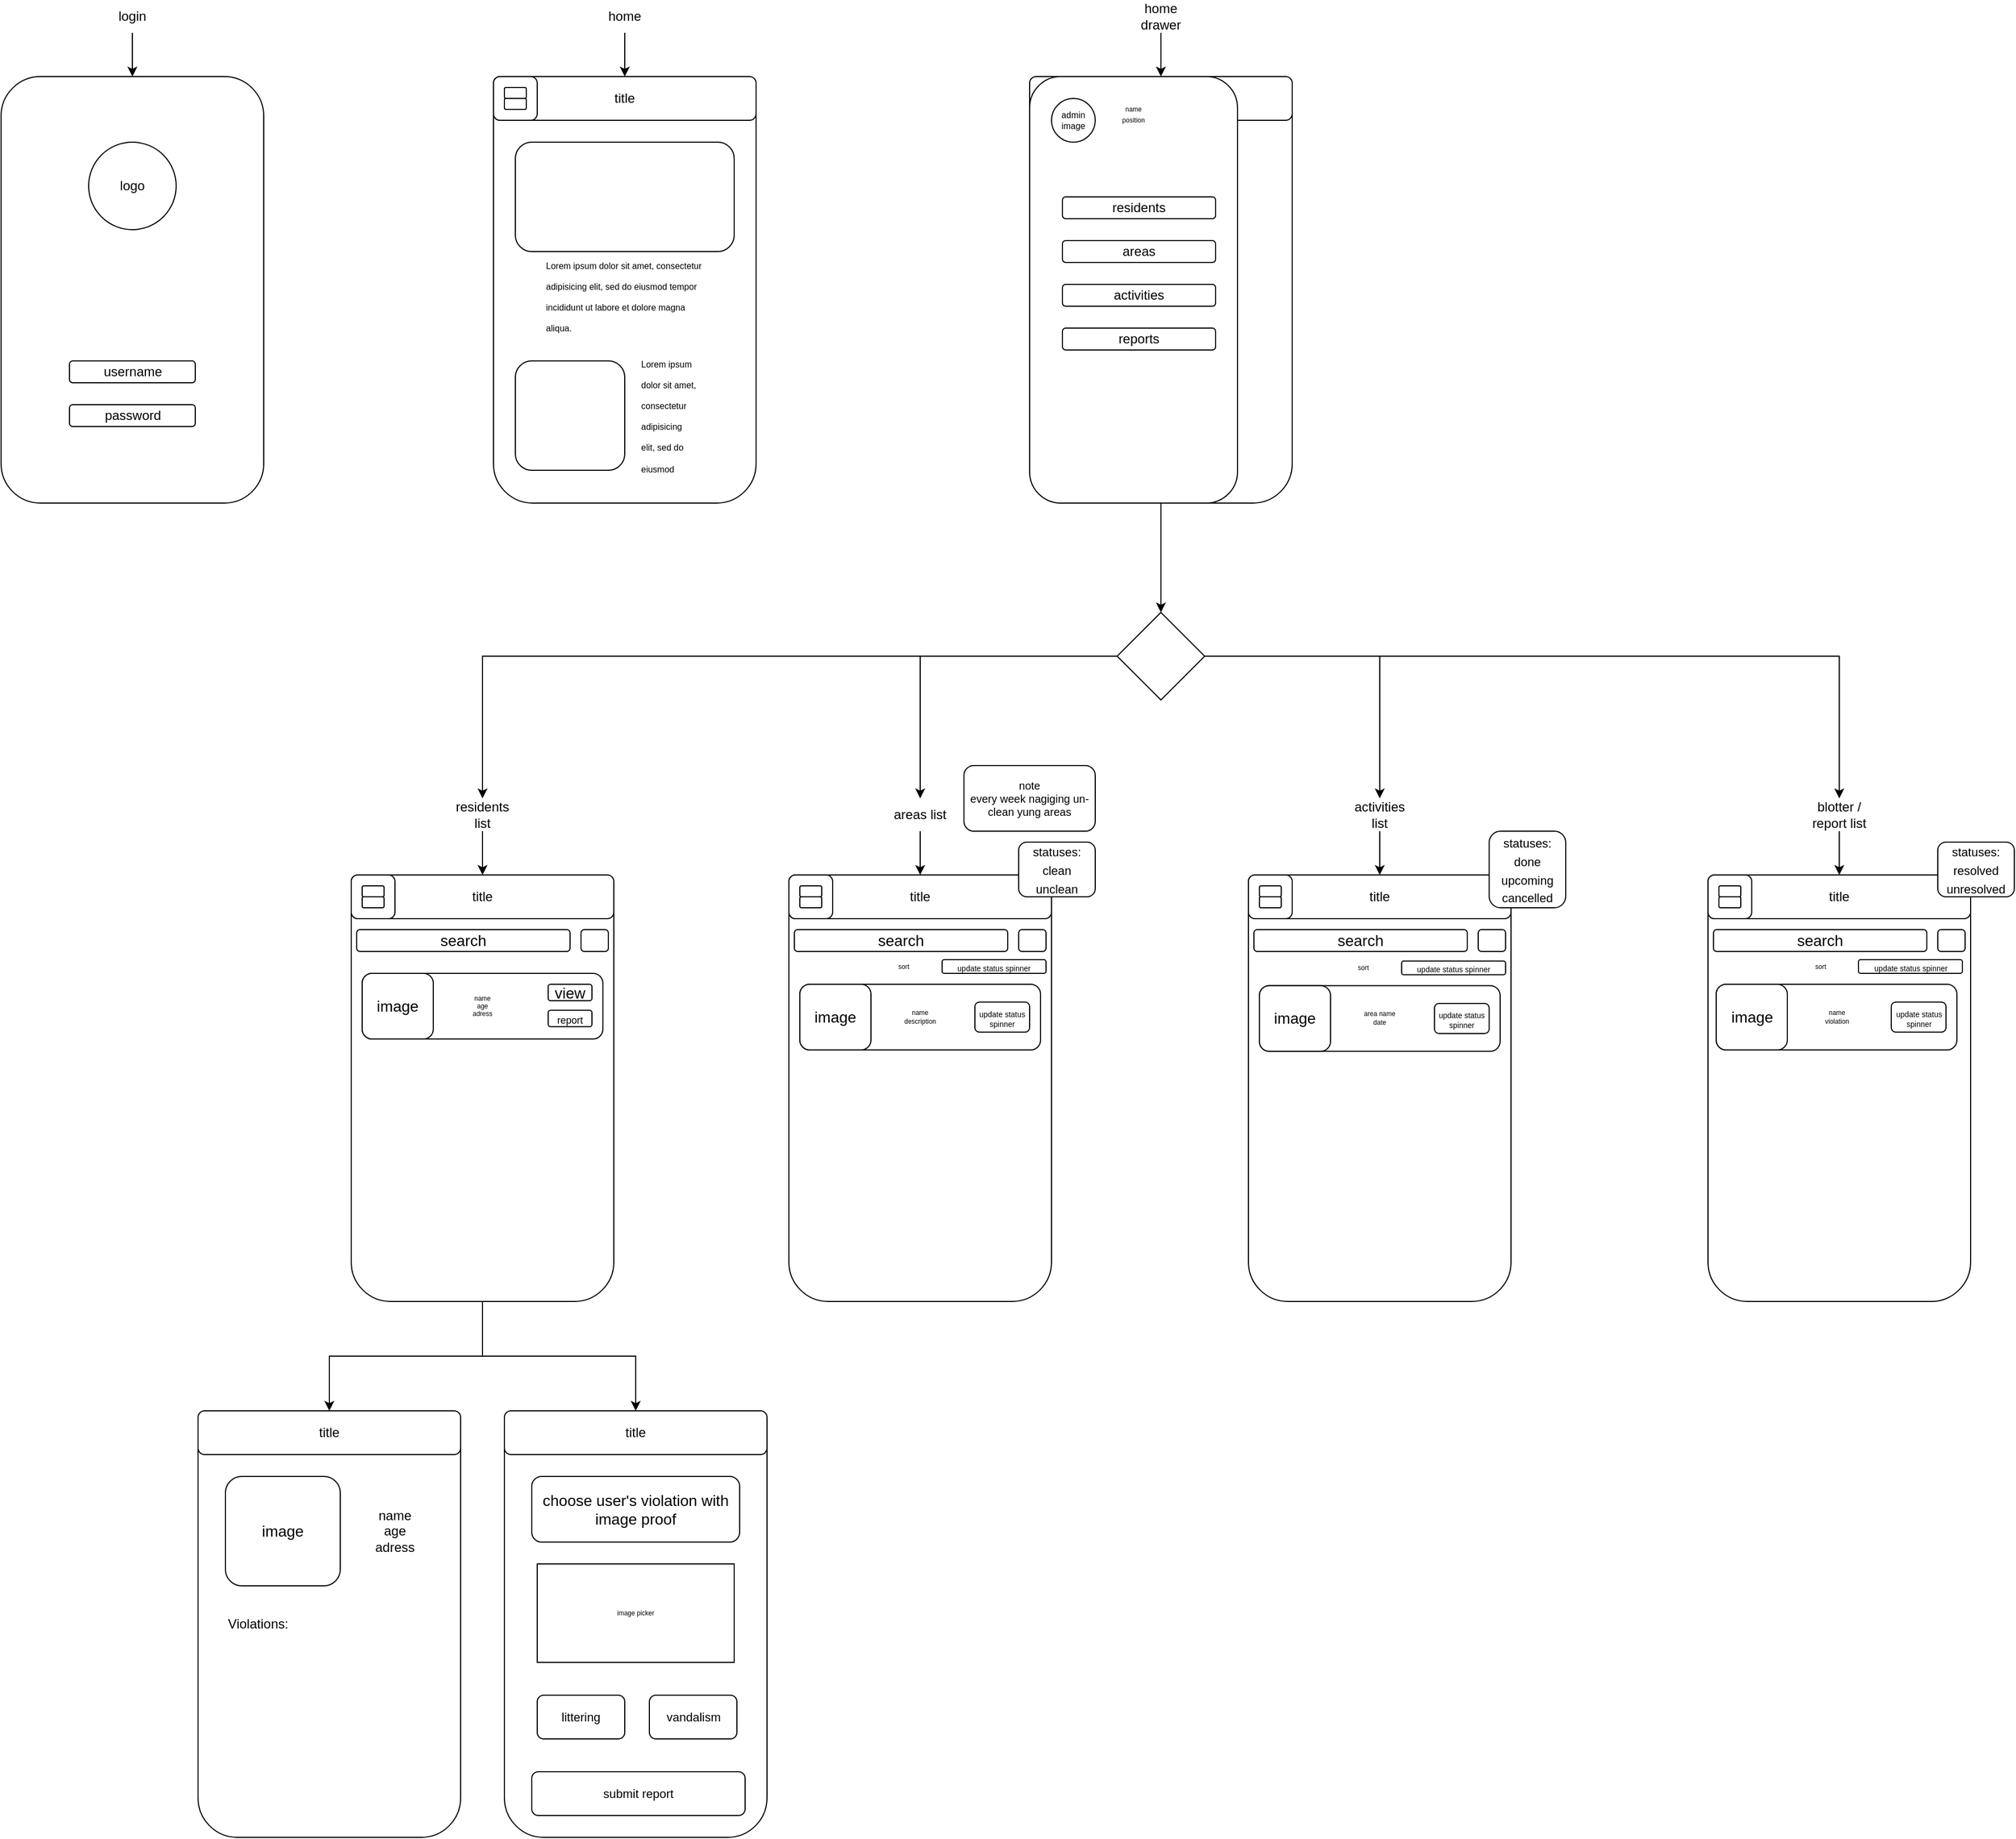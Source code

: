 <mxfile version="20.7.4" type="github">
  <diagram id="DdFkb1q0ximn8g-mRU3F" name="Page-1">
    <mxGraphModel dx="2631" dy="953" grid="1" gridSize="10" guides="1" tooltips="1" connect="1" arrows="1" fold="1" page="1" pageScale="1" pageWidth="850" pageHeight="1100" math="0" shadow="0">
      <root>
        <mxCell id="0" />
        <mxCell id="1" parent="0" />
        <mxCell id="ko2sCoa1ENeEitmVXedh-2" value="" style="rounded=1;whiteSpace=wrap;html=1;" parent="1" vertex="1">
          <mxGeometry x="-680" y="170" width="240" height="390" as="geometry" />
        </mxCell>
        <mxCell id="ko2sCoa1ENeEitmVXedh-5" style="edgeStyle=orthogonalEdgeStyle;rounded=0;orthogonalLoop=1;jettySize=auto;html=1;" parent="1" source="ko2sCoa1ENeEitmVXedh-3" target="ko2sCoa1ENeEitmVXedh-2" edge="1">
          <mxGeometry relative="1" as="geometry" />
        </mxCell>
        <mxCell id="ko2sCoa1ENeEitmVXedh-3" value="login" style="text;html=1;strokeColor=none;fillColor=none;align=center;verticalAlign=middle;whiteSpace=wrap;rounded=0;" parent="1" vertex="1">
          <mxGeometry x="-590" y="100" width="60" height="30" as="geometry" />
        </mxCell>
        <mxCell id="ko2sCoa1ENeEitmVXedh-6" value="" style="rounded=1;whiteSpace=wrap;html=1;" parent="1" vertex="1">
          <mxGeometry x="-230" y="170" width="240" height="390" as="geometry" />
        </mxCell>
        <mxCell id="ko2sCoa1ENeEitmVXedh-7" style="edgeStyle=orthogonalEdgeStyle;rounded=0;orthogonalLoop=1;jettySize=auto;html=1;" parent="1" source="ko2sCoa1ENeEitmVXedh-8" target="ko2sCoa1ENeEitmVXedh-6" edge="1">
          <mxGeometry relative="1" as="geometry" />
        </mxCell>
        <mxCell id="ko2sCoa1ENeEitmVXedh-8" value="home" style="text;html=1;strokeColor=none;fillColor=none;align=center;verticalAlign=middle;whiteSpace=wrap;rounded=0;" parent="1" vertex="1">
          <mxGeometry x="-140" y="100" width="60" height="30" as="geometry" />
        </mxCell>
        <mxCell id="ko2sCoa1ENeEitmVXedh-37" style="edgeStyle=orthogonalEdgeStyle;rounded=0;orthogonalLoop=1;jettySize=auto;html=1;entryX=0.5;entryY=0;entryDx=0;entryDy=0;" parent="1" source="ko2sCoa1ENeEitmVXedh-9" target="ko2sCoa1ENeEitmVXedh-36" edge="1">
          <mxGeometry relative="1" as="geometry" />
        </mxCell>
        <mxCell id="ko2sCoa1ENeEitmVXedh-9" value="" style="rounded=1;whiteSpace=wrap;html=1;" parent="1" vertex="1">
          <mxGeometry x="260" y="170" width="240" height="390" as="geometry" />
        </mxCell>
        <mxCell id="ko2sCoa1ENeEitmVXedh-10" style="edgeStyle=orthogonalEdgeStyle;rounded=0;orthogonalLoop=1;jettySize=auto;html=1;" parent="1" source="ko2sCoa1ENeEitmVXedh-11" target="ko2sCoa1ENeEitmVXedh-9" edge="1">
          <mxGeometry relative="1" as="geometry" />
        </mxCell>
        <mxCell id="ko2sCoa1ENeEitmVXedh-11" value="home drawer" style="text;html=1;strokeColor=none;fillColor=none;align=center;verticalAlign=middle;whiteSpace=wrap;rounded=0;" parent="1" vertex="1">
          <mxGeometry x="350" y="100" width="60" height="30" as="geometry" />
        </mxCell>
        <mxCell id="ko2sCoa1ENeEitmVXedh-180" style="edgeStyle=orthogonalEdgeStyle;rounded=0;orthogonalLoop=1;jettySize=auto;html=1;entryX=0.5;entryY=0;entryDx=0;entryDy=0;fontSize=6;" parent="1" source="ko2sCoa1ENeEitmVXedh-12" target="ko2sCoa1ENeEitmVXedh-172" edge="1">
          <mxGeometry relative="1" as="geometry" />
        </mxCell>
        <mxCell id="9g4_1V7m8lYhXfuaYNng-9" style="edgeStyle=orthogonalEdgeStyle;rounded=0;orthogonalLoop=1;jettySize=auto;html=1;entryX=0.5;entryY=0;entryDx=0;entryDy=0;" edge="1" parent="1" source="ko2sCoa1ENeEitmVXedh-12" target="9g4_1V7m8lYhXfuaYNng-3">
          <mxGeometry relative="1" as="geometry" />
        </mxCell>
        <mxCell id="ko2sCoa1ENeEitmVXedh-12" value="" style="rounded=1;whiteSpace=wrap;html=1;" parent="1" vertex="1">
          <mxGeometry x="-360" y="900" width="240" height="390" as="geometry" />
        </mxCell>
        <mxCell id="ko2sCoa1ENeEitmVXedh-13" style="edgeStyle=orthogonalEdgeStyle;rounded=0;orthogonalLoop=1;jettySize=auto;html=1;" parent="1" source="ko2sCoa1ENeEitmVXedh-14" target="ko2sCoa1ENeEitmVXedh-12" edge="1">
          <mxGeometry relative="1" as="geometry" />
        </mxCell>
        <mxCell id="ko2sCoa1ENeEitmVXedh-14" value="residents list" style="text;html=1;strokeColor=none;fillColor=none;align=center;verticalAlign=middle;whiteSpace=wrap;rounded=0;" parent="1" vertex="1">
          <mxGeometry x="-270" y="830" width="60" height="30" as="geometry" />
        </mxCell>
        <mxCell id="ko2sCoa1ENeEitmVXedh-16" style="edgeStyle=orthogonalEdgeStyle;rounded=0;orthogonalLoop=1;jettySize=auto;html=1;entryX=0.5;entryY=0;entryDx=0;entryDy=0;" parent="1" source="ko2sCoa1ENeEitmVXedh-17" target="ko2sCoa1ENeEitmVXedh-104" edge="1">
          <mxGeometry relative="1" as="geometry">
            <mxPoint x="170" y="880" as="targetPoint" />
          </mxGeometry>
        </mxCell>
        <mxCell id="ko2sCoa1ENeEitmVXedh-17" value="areas list" style="text;html=1;strokeColor=none;fillColor=none;align=center;verticalAlign=middle;whiteSpace=wrap;rounded=0;" parent="1" vertex="1">
          <mxGeometry x="130" y="830" width="60" height="30" as="geometry" />
        </mxCell>
        <mxCell id="ko2sCoa1ENeEitmVXedh-18" value="" style="rounded=1;whiteSpace=wrap;html=1;" parent="1" vertex="1">
          <mxGeometry x="460" y="900" width="240" height="390" as="geometry" />
        </mxCell>
        <mxCell id="ko2sCoa1ENeEitmVXedh-19" style="edgeStyle=orthogonalEdgeStyle;rounded=0;orthogonalLoop=1;jettySize=auto;html=1;" parent="1" source="ko2sCoa1ENeEitmVXedh-20" target="ko2sCoa1ENeEitmVXedh-18" edge="1">
          <mxGeometry relative="1" as="geometry" />
        </mxCell>
        <mxCell id="ko2sCoa1ENeEitmVXedh-20" value="activities list" style="text;html=1;strokeColor=none;fillColor=none;align=center;verticalAlign=middle;whiteSpace=wrap;rounded=0;" parent="1" vertex="1">
          <mxGeometry x="550" y="830" width="60" height="30" as="geometry" />
        </mxCell>
        <mxCell id="ko2sCoa1ENeEitmVXedh-32" value="" style="rounded=1;whiteSpace=wrap;html=1;" parent="1" vertex="1">
          <mxGeometry x="880" y="900" width="240" height="390" as="geometry" />
        </mxCell>
        <mxCell id="ko2sCoa1ENeEitmVXedh-33" style="edgeStyle=orthogonalEdgeStyle;rounded=0;orthogonalLoop=1;jettySize=auto;html=1;" parent="1" source="ko2sCoa1ENeEitmVXedh-34" target="ko2sCoa1ENeEitmVXedh-32" edge="1">
          <mxGeometry relative="1" as="geometry" />
        </mxCell>
        <mxCell id="ko2sCoa1ENeEitmVXedh-34" value="blotter / report list" style="text;html=1;strokeColor=none;fillColor=none;align=center;verticalAlign=middle;whiteSpace=wrap;rounded=0;" parent="1" vertex="1">
          <mxGeometry x="970" y="830" width="60" height="30" as="geometry" />
        </mxCell>
        <mxCell id="ko2sCoa1ENeEitmVXedh-38" style="edgeStyle=orthogonalEdgeStyle;rounded=0;orthogonalLoop=1;jettySize=auto;html=1;entryX=0.5;entryY=0;entryDx=0;entryDy=0;" parent="1" source="ko2sCoa1ENeEitmVXedh-36" target="ko2sCoa1ENeEitmVXedh-14" edge="1">
          <mxGeometry relative="1" as="geometry" />
        </mxCell>
        <mxCell id="ko2sCoa1ENeEitmVXedh-39" style="edgeStyle=orthogonalEdgeStyle;rounded=0;orthogonalLoop=1;jettySize=auto;html=1;entryX=0.5;entryY=0;entryDx=0;entryDy=0;" parent="1" source="ko2sCoa1ENeEitmVXedh-36" target="ko2sCoa1ENeEitmVXedh-34" edge="1">
          <mxGeometry relative="1" as="geometry" />
        </mxCell>
        <mxCell id="ko2sCoa1ENeEitmVXedh-40" style="edgeStyle=orthogonalEdgeStyle;rounded=0;orthogonalLoop=1;jettySize=auto;html=1;entryX=0.5;entryY=0;entryDx=0;entryDy=0;" parent="1" source="ko2sCoa1ENeEitmVXedh-36" target="ko2sCoa1ENeEitmVXedh-17" edge="1">
          <mxGeometry relative="1" as="geometry" />
        </mxCell>
        <mxCell id="ko2sCoa1ENeEitmVXedh-43" style="edgeStyle=orthogonalEdgeStyle;rounded=0;orthogonalLoop=1;jettySize=auto;html=1;entryX=0.5;entryY=0;entryDx=0;entryDy=0;" parent="1" source="ko2sCoa1ENeEitmVXedh-36" target="ko2sCoa1ENeEitmVXedh-20" edge="1">
          <mxGeometry relative="1" as="geometry" />
        </mxCell>
        <mxCell id="ko2sCoa1ENeEitmVXedh-36" value="" style="rhombus;whiteSpace=wrap;html=1;" parent="1" vertex="1">
          <mxGeometry x="340" y="660" width="80" height="80" as="geometry" />
        </mxCell>
        <mxCell id="ko2sCoa1ENeEitmVXedh-45" value="username" style="rounded=1;whiteSpace=wrap;html=1;" parent="1" vertex="1">
          <mxGeometry x="-617.5" y="430" width="115" height="20" as="geometry" />
        </mxCell>
        <mxCell id="ko2sCoa1ENeEitmVXedh-46" value="password" style="rounded=1;whiteSpace=wrap;html=1;" parent="1" vertex="1">
          <mxGeometry x="-617.5" y="470" width="115" height="20" as="geometry" />
        </mxCell>
        <mxCell id="ko2sCoa1ENeEitmVXedh-48" value="logo" style="ellipse;whiteSpace=wrap;html=1;aspect=fixed;" parent="1" vertex="1">
          <mxGeometry x="-600" y="230" width="80" height="80" as="geometry" />
        </mxCell>
        <mxCell id="ko2sCoa1ENeEitmVXedh-56" value="title" style="rounded=1;whiteSpace=wrap;html=1;" parent="1" vertex="1">
          <mxGeometry x="-230" y="170" width="240" height="40" as="geometry" />
        </mxCell>
        <mxCell id="ko2sCoa1ENeEitmVXedh-58" value="" style="rounded=1;whiteSpace=wrap;html=1;" parent="1" vertex="1">
          <mxGeometry x="-230" y="170" width="40" height="40" as="geometry" />
        </mxCell>
        <mxCell id="ko2sCoa1ENeEitmVXedh-61" value="" style="rounded=1;whiteSpace=wrap;html=1;" parent="1" vertex="1">
          <mxGeometry x="-220" y="180" width="20" height="10" as="geometry" />
        </mxCell>
        <mxCell id="ko2sCoa1ENeEitmVXedh-62" value="" style="rounded=1;whiteSpace=wrap;html=1;" parent="1" vertex="1">
          <mxGeometry x="-220" y="190" width="20" height="10" as="geometry" />
        </mxCell>
        <mxCell id="ko2sCoa1ENeEitmVXedh-64" value="" style="rounded=1;whiteSpace=wrap;html=1;" parent="1" vertex="1">
          <mxGeometry x="-210" y="230" width="200" height="100" as="geometry" />
        </mxCell>
        <mxCell id="ko2sCoa1ENeEitmVXedh-66" value="" style="rounded=1;whiteSpace=wrap;html=1;" parent="1" vertex="1">
          <mxGeometry x="-210" y="430" width="100" height="100" as="geometry" />
        </mxCell>
        <mxCell id="ko2sCoa1ENeEitmVXedh-67" value="&lt;blockquote style=&quot;font-size: 8px;&quot;&gt;&lt;h1 style=&quot;&quot;&gt;&lt;font style=&quot;font-size: 8px;&quot;&gt;&lt;span style=&quot;font-weight: normal;&quot;&gt;Lorem ipsum dolor sit amet, consectetur adipisicing elit, sed do eiusmod tempor incididunt ut labore et dolore magna aliqua.&lt;/span&gt;&lt;/font&gt;&lt;/h1&gt;&lt;/blockquote&gt;" style="text;html=1;strokeColor=none;fillColor=none;spacing=5;spacingTop=-20;whiteSpace=wrap;overflow=hidden;rounded=0;" parent="1" vertex="1">
          <mxGeometry x="-227.5" y="330" width="237.5" height="80" as="geometry" />
        </mxCell>
        <mxCell id="ko2sCoa1ENeEitmVXedh-68" value="&lt;blockquote style=&quot;font-size: 8px;&quot;&gt;&lt;h1 style=&quot;&quot;&gt;&lt;font style=&quot;font-size: 8px;&quot;&gt;&lt;span style=&quot;font-weight: normal;&quot;&gt;Lorem ipsum dolor sit amet, consectetur adipisicing elit, sed do eiusmod tempor incididunt ut labore et dolore magna aliqua.&lt;/span&gt;&lt;/font&gt;&lt;/h1&gt;&lt;/blockquote&gt;" style="text;html=1;strokeColor=none;fillColor=none;spacing=5;spacingTop=-20;whiteSpace=wrap;overflow=hidden;rounded=0;" parent="1" vertex="1">
          <mxGeometry x="-140" y="420" width="140" height="120" as="geometry" />
        </mxCell>
        <mxCell id="ko2sCoa1ENeEitmVXedh-71" value="title" style="rounded=1;whiteSpace=wrap;html=1;" parent="1" vertex="1">
          <mxGeometry x="260" y="170" width="240" height="40" as="geometry" />
        </mxCell>
        <mxCell id="ko2sCoa1ENeEitmVXedh-69" value="" style="rounded=1;whiteSpace=wrap;html=1;fontSize=8;" parent="1" vertex="1">
          <mxGeometry x="260" y="170" width="190" height="390" as="geometry" />
        </mxCell>
        <mxCell id="ko2sCoa1ENeEitmVXedh-72" value="residents" style="rounded=1;whiteSpace=wrap;html=1;" parent="1" vertex="1">
          <mxGeometry x="290" y="280" width="140" height="20" as="geometry" />
        </mxCell>
        <mxCell id="ko2sCoa1ENeEitmVXedh-76" value="admin image" style="ellipse;whiteSpace=wrap;html=1;aspect=fixed;fontSize=8;" parent="1" vertex="1">
          <mxGeometry x="280" y="190" width="40" height="40" as="geometry" />
        </mxCell>
        <mxCell id="ko2sCoa1ENeEitmVXedh-77" value="areas" style="rounded=1;whiteSpace=wrap;html=1;" parent="1" vertex="1">
          <mxGeometry x="290" y="320" width="140" height="20" as="geometry" />
        </mxCell>
        <mxCell id="ko2sCoa1ENeEitmVXedh-78" value="activities" style="rounded=1;whiteSpace=wrap;html=1;" parent="1" vertex="1">
          <mxGeometry x="290" y="360" width="140" height="20" as="geometry" />
        </mxCell>
        <mxCell id="ko2sCoa1ENeEitmVXedh-79" value="reports" style="rounded=1;whiteSpace=wrap;html=1;" parent="1" vertex="1">
          <mxGeometry x="290" y="400" width="140" height="20" as="geometry" />
        </mxCell>
        <mxCell id="ko2sCoa1ENeEitmVXedh-82" value="name" style="text;html=1;strokeColor=none;fillColor=none;align=center;verticalAlign=middle;whiteSpace=wrap;rounded=0;fontSize=6;" parent="1" vertex="1">
          <mxGeometry x="340" y="195" width="30" height="10" as="geometry" />
        </mxCell>
        <mxCell id="ko2sCoa1ENeEitmVXedh-83" value="position" style="text;html=1;strokeColor=none;fillColor=none;align=center;verticalAlign=middle;whiteSpace=wrap;rounded=0;fontSize=6;" parent="1" vertex="1">
          <mxGeometry x="340" y="205" width="30" height="10" as="geometry" />
        </mxCell>
        <mxCell id="ko2sCoa1ENeEitmVXedh-84" value="&lt;div&gt;name&lt;br&gt;age&lt;/div&gt;&lt;div&gt;adress&lt;br&gt;&lt;/div&gt;" style="rounded=1;whiteSpace=wrap;html=1;fontSize=6;" parent="1" vertex="1">
          <mxGeometry x="-350" y="990" width="220" height="60" as="geometry" />
        </mxCell>
        <mxCell id="ko2sCoa1ENeEitmVXedh-85" value="&lt;font style=&quot;font-size: 14px;&quot;&gt;image&lt;/font&gt;" style="rounded=1;whiteSpace=wrap;html=1;fontSize=6;" parent="1" vertex="1">
          <mxGeometry x="-350" y="990" width="65" height="60" as="geometry" />
        </mxCell>
        <mxCell id="ko2sCoa1ENeEitmVXedh-86" value="search" style="rounded=1;whiteSpace=wrap;html=1;fontSize=14;" parent="1" vertex="1">
          <mxGeometry x="-355" y="950" width="195" height="20" as="geometry" />
        </mxCell>
        <mxCell id="ko2sCoa1ENeEitmVXedh-88" value="title" style="rounded=1;whiteSpace=wrap;html=1;" parent="1" vertex="1">
          <mxGeometry x="-360" y="900" width="240" height="40" as="geometry" />
        </mxCell>
        <mxCell id="ko2sCoa1ENeEitmVXedh-89" value="" style="rounded=1;whiteSpace=wrap;html=1;fontSize=14;" parent="1" vertex="1">
          <mxGeometry x="-150" y="950" width="25" height="20" as="geometry" />
        </mxCell>
        <mxCell id="ko2sCoa1ENeEitmVXedh-90" value="&lt;font style=&quot;font-size: 9px;&quot;&gt;report&lt;/font&gt;" style="rounded=1;whiteSpace=wrap;html=1;fontSize=14;" parent="1" vertex="1">
          <mxGeometry x="-180" y="1023.75" width="40" height="15" as="geometry" />
        </mxCell>
        <mxCell id="ko2sCoa1ENeEitmVXedh-100" value="" style="rounded=1;whiteSpace=wrap;html=1;" parent="1" vertex="1">
          <mxGeometry x="40" y="900" width="240" height="390" as="geometry" />
        </mxCell>
        <mxCell id="ko2sCoa1ENeEitmVXedh-101" value="name&lt;br&gt;description" style="rounded=1;whiteSpace=wrap;html=1;fontSize=6;" parent="1" vertex="1">
          <mxGeometry x="50" y="1000" width="220" height="60" as="geometry" />
        </mxCell>
        <mxCell id="ko2sCoa1ENeEitmVXedh-102" value="&lt;font style=&quot;font-size: 14px;&quot;&gt;image&lt;/font&gt;" style="rounded=1;whiteSpace=wrap;html=1;fontSize=6;" parent="1" vertex="1">
          <mxGeometry x="50" y="1000" width="65" height="60" as="geometry" />
        </mxCell>
        <mxCell id="ko2sCoa1ENeEitmVXedh-103" value="search" style="rounded=1;whiteSpace=wrap;html=1;fontSize=14;" parent="1" vertex="1">
          <mxGeometry x="45" y="950" width="195" height="20" as="geometry" />
        </mxCell>
        <mxCell id="ko2sCoa1ENeEitmVXedh-104" value="title" style="rounded=1;whiteSpace=wrap;html=1;" parent="1" vertex="1">
          <mxGeometry x="40" y="900" width="240" height="40" as="geometry" />
        </mxCell>
        <mxCell id="ko2sCoa1ENeEitmVXedh-105" value="" style="rounded=1;whiteSpace=wrap;html=1;fontSize=14;" parent="1" vertex="1">
          <mxGeometry x="250" y="950" width="25" height="20" as="geometry" />
        </mxCell>
        <mxCell id="ko2sCoa1ENeEitmVXedh-106" value="&lt;p style=&quot;line-height: 50%;&quot;&gt;&lt;font style=&quot;font-size: 7px;&quot;&gt;update status spinner&lt;br&gt;&lt;/font&gt;&lt;/p&gt;" style="rounded=1;whiteSpace=wrap;html=1;fontSize=14;" parent="1" vertex="1">
          <mxGeometry x="210" y="1016.25" width="50" height="27.5" as="geometry" />
        </mxCell>
        <mxCell id="ko2sCoa1ENeEitmVXedh-107" value="" style="rounded=1;whiteSpace=wrap;html=1;" parent="1" vertex="1">
          <mxGeometry x="-360" y="900" width="40" height="40" as="geometry" />
        </mxCell>
        <mxCell id="ko2sCoa1ENeEitmVXedh-108" value="" style="rounded=1;whiteSpace=wrap;html=1;" parent="1" vertex="1">
          <mxGeometry x="-350" y="910" width="20" height="10" as="geometry" />
        </mxCell>
        <mxCell id="ko2sCoa1ENeEitmVXedh-109" value="" style="rounded=1;whiteSpace=wrap;html=1;" parent="1" vertex="1">
          <mxGeometry x="-350" y="920" width="20" height="10" as="geometry" />
        </mxCell>
        <mxCell id="ko2sCoa1ENeEitmVXedh-110" value="" style="rounded=1;whiteSpace=wrap;html=1;" parent="1" vertex="1">
          <mxGeometry x="40" y="900" width="40" height="40" as="geometry" />
        </mxCell>
        <mxCell id="ko2sCoa1ENeEitmVXedh-111" value="" style="rounded=1;whiteSpace=wrap;html=1;" parent="1" vertex="1">
          <mxGeometry x="50" y="910" width="20" height="10" as="geometry" />
        </mxCell>
        <mxCell id="ko2sCoa1ENeEitmVXedh-112" value="" style="rounded=1;whiteSpace=wrap;html=1;" parent="1" vertex="1">
          <mxGeometry x="50" y="920" width="20" height="10" as="geometry" />
        </mxCell>
        <mxCell id="ko2sCoa1ENeEitmVXedh-113" value="title" style="rounded=1;whiteSpace=wrap;html=1;" parent="1" vertex="1">
          <mxGeometry x="460" y="900" width="240" height="40" as="geometry" />
        </mxCell>
        <mxCell id="ko2sCoa1ENeEitmVXedh-114" value="" style="rounded=1;whiteSpace=wrap;html=1;" parent="1" vertex="1">
          <mxGeometry x="460" y="900" width="40" height="40" as="geometry" />
        </mxCell>
        <mxCell id="ko2sCoa1ENeEitmVXedh-115" value="" style="rounded=1;whiteSpace=wrap;html=1;" parent="1" vertex="1">
          <mxGeometry x="470" y="910" width="20" height="10" as="geometry" />
        </mxCell>
        <mxCell id="ko2sCoa1ENeEitmVXedh-116" value="" style="rounded=1;whiteSpace=wrap;html=1;" parent="1" vertex="1">
          <mxGeometry x="470" y="920" width="20" height="10" as="geometry" />
        </mxCell>
        <mxCell id="ko2sCoa1ENeEitmVXedh-117" value="&lt;font style=&quot;font-size: 10px;&quot;&gt;note&lt;br&gt;every week nagiging un-clean yung areas&lt;/font&gt;" style="rounded=1;whiteSpace=wrap;html=1;fontSize=7;" parent="1" vertex="1">
          <mxGeometry x="200" y="800" width="120" height="60" as="geometry" />
        </mxCell>
        <mxCell id="ko2sCoa1ENeEitmVXedh-123" value="search" style="rounded=1;whiteSpace=wrap;html=1;fontSize=14;" parent="1" vertex="1">
          <mxGeometry x="465" y="950" width="195" height="20" as="geometry" />
        </mxCell>
        <mxCell id="ko2sCoa1ENeEitmVXedh-124" value="" style="rounded=1;whiteSpace=wrap;html=1;fontSize=14;" parent="1" vertex="1">
          <mxGeometry x="670" y="950" width="25" height="20" as="geometry" />
        </mxCell>
        <mxCell id="ko2sCoa1ENeEitmVXedh-131" value="title" style="rounded=1;whiteSpace=wrap;html=1;" parent="1" vertex="1">
          <mxGeometry x="880" y="900" width="240" height="40" as="geometry" />
        </mxCell>
        <mxCell id="ko2sCoa1ENeEitmVXedh-132" value="" style="rounded=1;whiteSpace=wrap;html=1;" parent="1" vertex="1">
          <mxGeometry x="880" y="900" width="40" height="40" as="geometry" />
        </mxCell>
        <mxCell id="ko2sCoa1ENeEitmVXedh-133" value="" style="rounded=1;whiteSpace=wrap;html=1;" parent="1" vertex="1">
          <mxGeometry x="890" y="910" width="20" height="10" as="geometry" />
        </mxCell>
        <mxCell id="ko2sCoa1ENeEitmVXedh-134" value="" style="rounded=1;whiteSpace=wrap;html=1;" parent="1" vertex="1">
          <mxGeometry x="890" y="920" width="20" height="10" as="geometry" />
        </mxCell>
        <mxCell id="ko2sCoa1ENeEitmVXedh-137" value="search" style="rounded=1;whiteSpace=wrap;html=1;fontSize=14;" parent="1" vertex="1">
          <mxGeometry x="885" y="950" width="195" height="20" as="geometry" />
        </mxCell>
        <mxCell id="ko2sCoa1ENeEitmVXedh-138" value="" style="rounded=1;whiteSpace=wrap;html=1;fontSize=14;" parent="1" vertex="1">
          <mxGeometry x="1090" y="950" width="25" height="20" as="geometry" />
        </mxCell>
        <mxCell id="ko2sCoa1ENeEitmVXedh-140" value="&lt;font style=&quot;font-size: 11px;&quot;&gt;statuses:&lt;br&gt;clean&lt;br&gt;unclean&lt;br&gt;&lt;/font&gt;" style="rounded=1;whiteSpace=wrap;html=1;fontSize=14;" parent="1" vertex="1">
          <mxGeometry x="250" y="870" width="70" height="50" as="geometry" />
        </mxCell>
        <mxCell id="ko2sCoa1ENeEitmVXedh-141" value="&lt;font style=&quot;font-size: 11px;&quot;&gt;statuses:&lt;br&gt;done&lt;br&gt;upcoming&lt;br&gt;cancelled&lt;br&gt;&lt;/font&gt;" style="rounded=1;whiteSpace=wrap;html=1;fontSize=14;" parent="1" vertex="1">
          <mxGeometry x="680" y="860" width="70" height="70" as="geometry" />
        </mxCell>
        <mxCell id="ko2sCoa1ENeEitmVXedh-142" value="&lt;font style=&quot;font-size: 11px;&quot;&gt;statuses:&lt;br&gt;resolved&lt;br&gt;unresolved&lt;br&gt;&lt;/font&gt;" style="rounded=1;whiteSpace=wrap;html=1;fontSize=14;" parent="1" vertex="1">
          <mxGeometry x="1090" y="870" width="70" height="50" as="geometry" />
        </mxCell>
        <mxCell id="ko2sCoa1ENeEitmVXedh-154" value="&lt;p style=&quot;line-height: 50%;&quot;&gt;&lt;font style=&quot;font-size: 7px;&quot;&gt;update status spinner&lt;br&gt;&lt;/font&gt;&lt;/p&gt;" style="rounded=1;whiteSpace=wrap;html=1;fontSize=14;" parent="1" vertex="1">
          <mxGeometry x="180" y="977.5" width="95" height="12.5" as="geometry" />
        </mxCell>
        <mxCell id="ko2sCoa1ENeEitmVXedh-155" value="sort" style="text;html=1;strokeColor=none;fillColor=none;align=center;verticalAlign=middle;whiteSpace=wrap;rounded=0;fontSize=6;" parent="1" vertex="1">
          <mxGeometry x="115" y="978" width="60" height="12" as="geometry" />
        </mxCell>
        <mxCell id="ko2sCoa1ENeEitmVXedh-158" value="area name&lt;br&gt;date" style="rounded=1;whiteSpace=wrap;html=1;fontSize=6;" parent="1" vertex="1">
          <mxGeometry x="470" y="1001.25" width="220" height="60" as="geometry" />
        </mxCell>
        <mxCell id="ko2sCoa1ENeEitmVXedh-159" value="&lt;font style=&quot;font-size: 14px;&quot;&gt;image&lt;/font&gt;" style="rounded=1;whiteSpace=wrap;html=1;fontSize=6;" parent="1" vertex="1">
          <mxGeometry x="470" y="1001.25" width="65" height="60" as="geometry" />
        </mxCell>
        <mxCell id="ko2sCoa1ENeEitmVXedh-160" value="&lt;p style=&quot;line-height: 50%;&quot;&gt;&lt;font style=&quot;font-size: 7px;&quot;&gt;update status spinner&lt;br&gt;&lt;/font&gt;&lt;/p&gt;" style="rounded=1;whiteSpace=wrap;html=1;fontSize=14;" parent="1" vertex="1">
          <mxGeometry x="630" y="1017.5" width="50" height="27.5" as="geometry" />
        </mxCell>
        <mxCell id="ko2sCoa1ENeEitmVXedh-161" value="&lt;p style=&quot;line-height: 50%;&quot;&gt;&lt;font style=&quot;font-size: 7px;&quot;&gt;update status spinner&lt;br&gt;&lt;/font&gt;&lt;/p&gt;" style="rounded=1;whiteSpace=wrap;html=1;fontSize=14;" parent="1" vertex="1">
          <mxGeometry x="600" y="978.75" width="95" height="12.5" as="geometry" />
        </mxCell>
        <mxCell id="ko2sCoa1ENeEitmVXedh-162" value="sort" style="text;html=1;strokeColor=none;fillColor=none;align=center;verticalAlign=middle;whiteSpace=wrap;rounded=0;fontSize=6;" parent="1" vertex="1">
          <mxGeometry x="535" y="979.25" width="60" height="12" as="geometry" />
        </mxCell>
        <mxCell id="ko2sCoa1ENeEitmVXedh-163" value="name&lt;br&gt;violation" style="rounded=1;whiteSpace=wrap;html=1;fontSize=6;" parent="1" vertex="1">
          <mxGeometry x="887.5" y="1000" width="220" height="60" as="geometry" />
        </mxCell>
        <mxCell id="ko2sCoa1ENeEitmVXedh-164" value="&lt;font style=&quot;font-size: 14px;&quot;&gt;image&lt;/font&gt;" style="rounded=1;whiteSpace=wrap;html=1;fontSize=6;" parent="1" vertex="1">
          <mxGeometry x="887.5" y="1000" width="65" height="60" as="geometry" />
        </mxCell>
        <mxCell id="ko2sCoa1ENeEitmVXedh-165" value="&lt;p style=&quot;line-height: 50%;&quot;&gt;&lt;font style=&quot;font-size: 7px;&quot;&gt;update status spinner&lt;br&gt;&lt;/font&gt;&lt;/p&gt;" style="rounded=1;whiteSpace=wrap;html=1;fontSize=14;" parent="1" vertex="1">
          <mxGeometry x="1047.5" y="1016.25" width="50" height="27.5" as="geometry" />
        </mxCell>
        <mxCell id="ko2sCoa1ENeEitmVXedh-166" value="&lt;p style=&quot;line-height: 50%;&quot;&gt;&lt;font style=&quot;font-size: 7px;&quot;&gt;update status spinner&lt;br&gt;&lt;/font&gt;&lt;/p&gt;" style="rounded=1;whiteSpace=wrap;html=1;fontSize=14;" parent="1" vertex="1">
          <mxGeometry x="1017.5" y="977.5" width="95" height="12.5" as="geometry" />
        </mxCell>
        <mxCell id="ko2sCoa1ENeEitmVXedh-167" value="sort" style="text;html=1;strokeColor=none;fillColor=none;align=center;verticalAlign=middle;whiteSpace=wrap;rounded=0;fontSize=6;" parent="1" vertex="1">
          <mxGeometry x="952.5" y="978" width="60" height="12" as="geometry" />
        </mxCell>
        <mxCell id="ko2sCoa1ENeEitmVXedh-168" value="" style="rounded=1;whiteSpace=wrap;html=1;" parent="1" vertex="1">
          <mxGeometry x="-220" y="1390" width="240" height="390" as="geometry" />
        </mxCell>
        <mxCell id="ko2sCoa1ENeEitmVXedh-172" value="title" style="rounded=1;whiteSpace=wrap;html=1;" parent="1" vertex="1">
          <mxGeometry x="-220" y="1390" width="240" height="40" as="geometry" />
        </mxCell>
        <mxCell id="ko2sCoa1ENeEitmVXedh-146" value="choose user&#39;s violation with image proof" style="rounded=1;whiteSpace=wrap;html=1;fontSize=14;" parent="1" vertex="1">
          <mxGeometry x="-195" y="1450" width="190" height="60" as="geometry" />
        </mxCell>
        <mxCell id="ko2sCoa1ENeEitmVXedh-149" value="littering" style="rounded=1;whiteSpace=wrap;html=1;fontSize=11;" parent="1" vertex="1">
          <mxGeometry x="-190" y="1650" width="80" height="40" as="geometry" />
        </mxCell>
        <mxCell id="ko2sCoa1ENeEitmVXedh-148" value="vandalism" style="rounded=1;whiteSpace=wrap;html=1;fontSize=11;" parent="1" vertex="1">
          <mxGeometry x="-87.5" y="1650" width="80" height="40" as="geometry" />
        </mxCell>
        <mxCell id="ko2sCoa1ENeEitmVXedh-178" value="submit report" style="rounded=1;whiteSpace=wrap;html=1;fontSize=11;" parent="1" vertex="1">
          <mxGeometry x="-195" y="1720" width="195" height="40" as="geometry" />
        </mxCell>
        <mxCell id="ko2sCoa1ENeEitmVXedh-179" value="image picker" style="rounded=0;whiteSpace=wrap;html=1;fontSize=6;" parent="1" vertex="1">
          <mxGeometry x="-190" y="1530" width="180" height="90" as="geometry" />
        </mxCell>
        <mxCell id="9g4_1V7m8lYhXfuaYNng-1" value="view" style="rounded=1;whiteSpace=wrap;html=1;fontSize=14;" vertex="1" parent="1">
          <mxGeometry x="-180" y="1000" width="40" height="15" as="geometry" />
        </mxCell>
        <mxCell id="9g4_1V7m8lYhXfuaYNng-2" value="" style="rounded=1;whiteSpace=wrap;html=1;" vertex="1" parent="1">
          <mxGeometry x="-500" y="1390" width="240" height="390" as="geometry" />
        </mxCell>
        <mxCell id="9g4_1V7m8lYhXfuaYNng-3" value="title" style="rounded=1;whiteSpace=wrap;html=1;" vertex="1" parent="1">
          <mxGeometry x="-500" y="1390" width="240" height="40" as="geometry" />
        </mxCell>
        <mxCell id="9g4_1V7m8lYhXfuaYNng-4" value="image" style="rounded=1;whiteSpace=wrap;html=1;fontSize=14;" vertex="1" parent="1">
          <mxGeometry x="-475" y="1450" width="105" height="100" as="geometry" />
        </mxCell>
        <mxCell id="9g4_1V7m8lYhXfuaYNng-12" value="&lt;div&gt;name&lt;br&gt;age&lt;/div&gt;&lt;div&gt;adress&lt;br&gt;&lt;/div&gt;" style="text;html=1;strokeColor=none;fillColor=none;align=center;verticalAlign=middle;whiteSpace=wrap;rounded=0;" vertex="1" parent="1">
          <mxGeometry x="-350" y="1470" width="60" height="60" as="geometry" />
        </mxCell>
        <mxCell id="9g4_1V7m8lYhXfuaYNng-13" value="Violations:" style="text;html=1;strokeColor=none;fillColor=none;align=center;verticalAlign=middle;whiteSpace=wrap;rounded=0;" vertex="1" parent="1">
          <mxGeometry x="-475" y="1570" width="60" height="30" as="geometry" />
        </mxCell>
      </root>
    </mxGraphModel>
  </diagram>
</mxfile>
